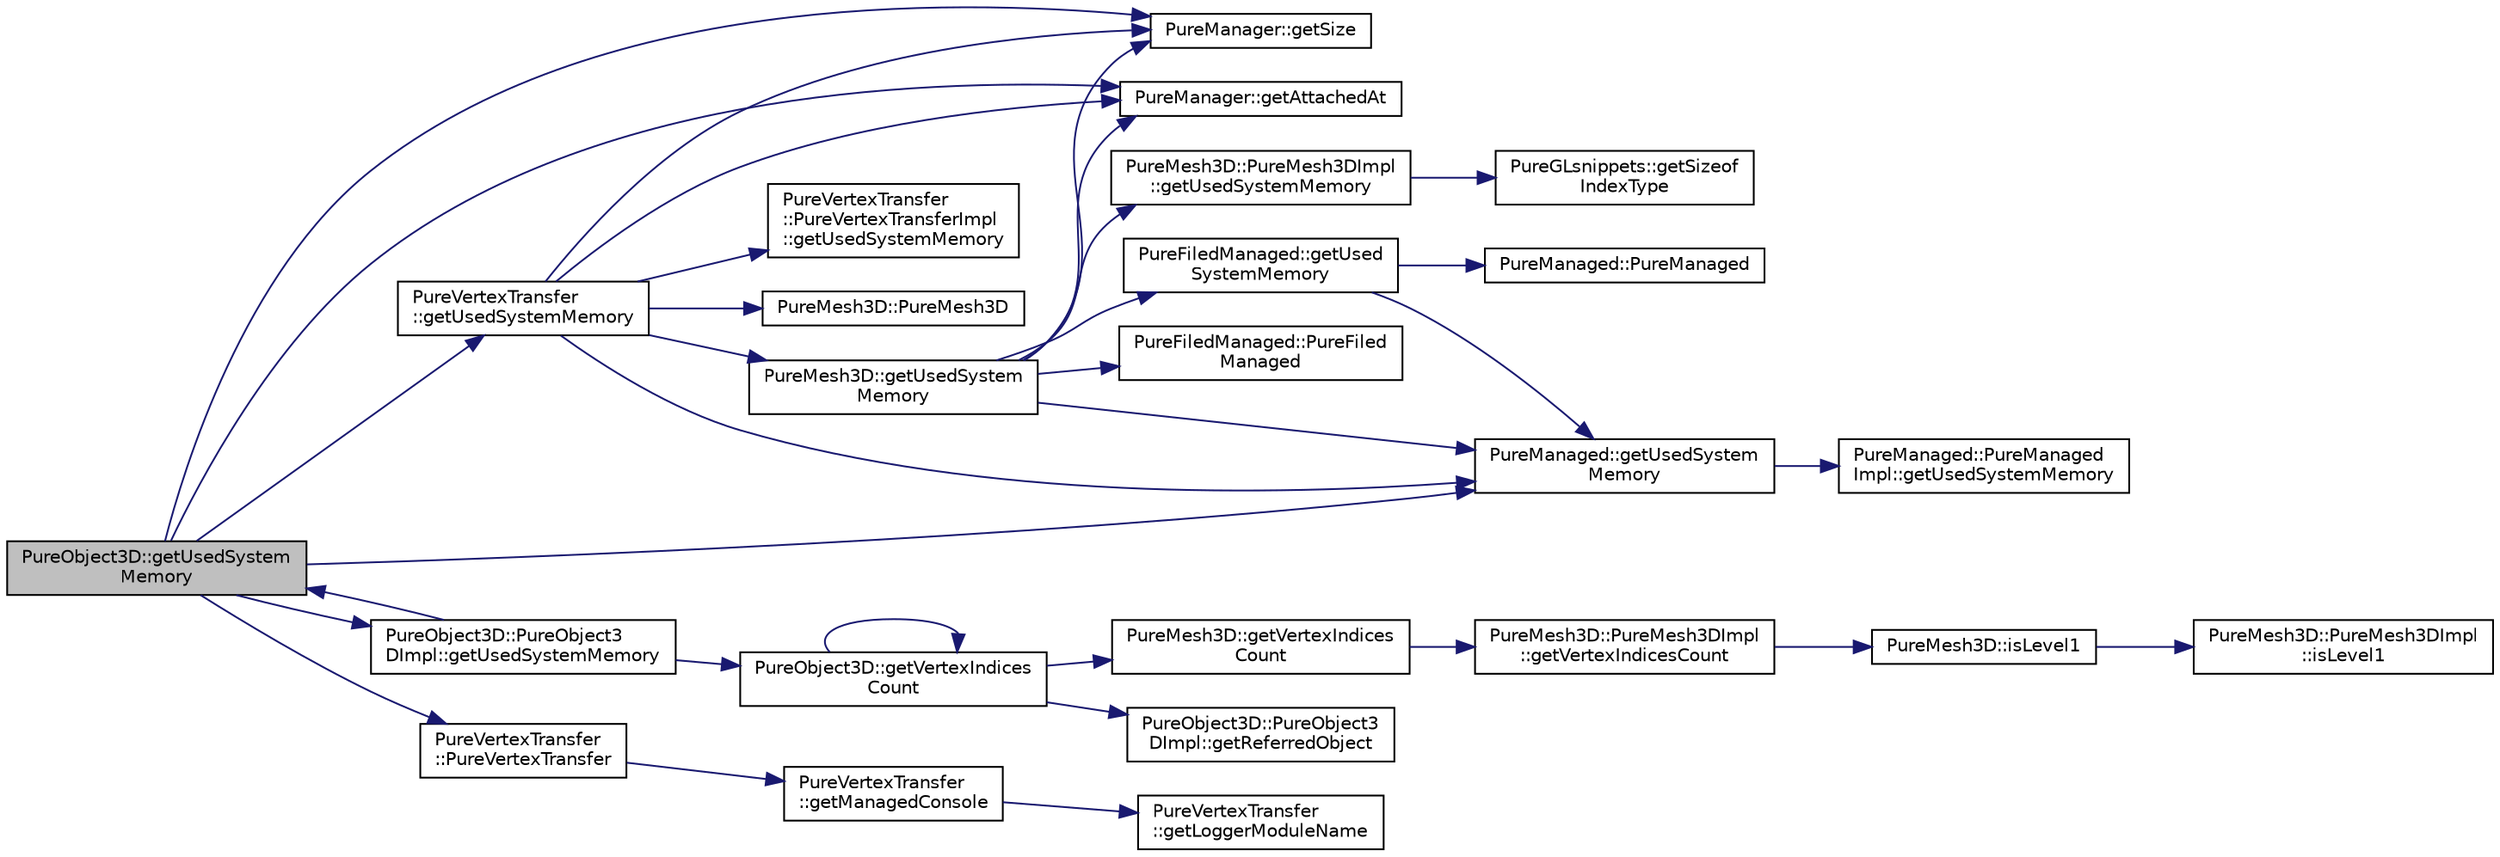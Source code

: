 digraph "PureObject3D::getUsedSystemMemory"
{
 // LATEX_PDF_SIZE
  edge [fontname="Helvetica",fontsize="10",labelfontname="Helvetica",labelfontsize="10"];
  node [fontname="Helvetica",fontsize="10",shape=record];
  rankdir="LR";
  Node1 [label="PureObject3D::getUsedSystem\lMemory",height=0.2,width=0.4,color="black", fillcolor="grey75", style="filled", fontcolor="black",tooltip="Gets the amount of allocated system memory."];
  Node1 -> Node2 [color="midnightblue",fontsize="10",style="solid",fontname="Helvetica"];
  Node2 [label="PureManager::getAttachedAt",height=0.2,width=0.4,color="black", fillcolor="white", style="filled",URL="$class_pure_manager.html#a9dc649f2708925167bec9d35c5cd1dac",tooltip="Gets the pointer to the managed at the given index."];
  Node1 -> Node3 [color="midnightblue",fontsize="10",style="solid",fontname="Helvetica"];
  Node3 [label="PureManager::getSize",height=0.2,width=0.4,color="black", fillcolor="white", style="filled",URL="$class_pure_manager.html#ab0e16425f31ab0363649bfacdecec94d",tooltip="Gets the number of allocated slots for managed objects; getSize() >= getCount()."];
  Node1 -> Node4 [color="midnightblue",fontsize="10",style="solid",fontname="Helvetica"];
  Node4 [label="PureVertexTransfer\l::getUsedSystemMemory",height=0.2,width=0.4,color="black", fillcolor="white", style="filled",URL="$class_pure_vertex_transfer.html#adc602020713b0c6d63aed65782502190",tooltip="Gets the amount of allocated system memory."];
  Node4 -> Node2 [color="midnightblue",fontsize="10",style="solid",fontname="Helvetica"];
  Node4 -> Node3 [color="midnightblue",fontsize="10",style="solid",fontname="Helvetica"];
  Node4 -> Node5 [color="midnightblue",fontsize="10",style="solid",fontname="Helvetica"];
  Node5 [label="PureMesh3D::getUsedSystem\lMemory",height=0.2,width=0.4,color="black", fillcolor="white", style="filled",URL="$class_pure_mesh3_d.html#a02e85abc104f77839713b31b3246a020",tooltip="Gets the amount of allocated system memory."];
  Node5 -> Node2 [color="midnightblue",fontsize="10",style="solid",fontname="Helvetica"];
  Node5 -> Node3 [color="midnightblue",fontsize="10",style="solid",fontname="Helvetica"];
  Node5 -> Node6 [color="midnightblue",fontsize="10",style="solid",fontname="Helvetica"];
  Node6 [label="PureFiledManaged::getUsed\lSystemMemory",height=0.2,width=0.4,color="black", fillcolor="white", style="filled",URL="$class_pure_filed_managed.html#ad924698687ad93461ea5d58aa7206599",tooltip="Gets the amount of allocated system memory for this managed."];
  Node6 -> Node7 [color="midnightblue",fontsize="10",style="solid",fontname="Helvetica"];
  Node7 [label="PureManaged::getUsedSystem\lMemory",height=0.2,width=0.4,color="black", fillcolor="white", style="filled",URL="$class_pure_managed.html#a65bca7190eb7ab828982b4c4f3651620",tooltip="Gets the amount of allocated system memory for this managed."];
  Node7 -> Node8 [color="midnightblue",fontsize="10",style="solid",fontname="Helvetica"];
  Node8 [label="PureManaged::PureManaged\lImpl::getUsedSystemMemory",height=0.2,width=0.4,color="black", fillcolor="white", style="filled",URL="$class_pure_managed_1_1_pure_managed_impl.html#a3586dd5d6a8543342f7814593d055b46",tooltip="Gets the amount of allocated system memory for this managed."];
  Node6 -> Node9 [color="midnightblue",fontsize="10",style="solid",fontname="Helvetica"];
  Node9 [label="PureManaged::PureManaged",height=0.2,width=0.4,color="black", fillcolor="white", style="filled",URL="$class_pure_managed.html#a054d9ce11a9a8af45d0907569875213e",tooltip=" "];
  Node5 -> Node7 [color="midnightblue",fontsize="10",style="solid",fontname="Helvetica"];
  Node5 -> Node10 [color="midnightblue",fontsize="10",style="solid",fontname="Helvetica"];
  Node10 [label="PureMesh3D::PureMesh3DImpl\l::getUsedSystemMemory",height=0.2,width=0.4,color="black", fillcolor="white", style="filled",URL="$class_pure_mesh3_d_1_1_pure_mesh3_d_impl.html#a97e1b4db8c170d1cfe5e9e7024949532",tooltip=" "];
  Node10 -> Node11 [color="midnightblue",fontsize="10",style="solid",fontname="Helvetica"];
  Node11 [label="PureGLsnippets::getSizeof\lIndexType",height=0.2,width=0.4,color="black", fillcolor="white", style="filled",URL="$class_pure_g_lsnippets.html#a31230932d123f7cd4816e34c2062ead7",tooltip="Returns the size in Bytes of the given OpenGL index type."];
  Node5 -> Node12 [color="midnightblue",fontsize="10",style="solid",fontname="Helvetica"];
  Node12 [label="PureFiledManaged::PureFiled\lManaged",height=0.2,width=0.4,color="black", fillcolor="white", style="filled",URL="$class_pure_filed_managed.html#a26bde2d228b825e89738dbc3675e99f4",tooltip=" "];
  Node4 -> Node7 [color="midnightblue",fontsize="10",style="solid",fontname="Helvetica"];
  Node4 -> Node13 [color="midnightblue",fontsize="10",style="solid",fontname="Helvetica"];
  Node13 [label="PureVertexTransfer\l::PureVertexTransferImpl\l::getUsedSystemMemory",height=0.2,width=0.4,color="black", fillcolor="white", style="filled",URL="$class_pure_vertex_transfer_1_1_pure_vertex_transfer_impl.html#a1396743511689a40454899348db3d940",tooltip=" "];
  Node4 -> Node14 [color="midnightblue",fontsize="10",style="solid",fontname="Helvetica"];
  Node14 [label="PureMesh3D::PureMesh3D",height=0.2,width=0.4,color="black", fillcolor="white", style="filled",URL="$class_pure_mesh3_d.html#a2d535fa5f411422006bdd8f1d2352436",tooltip="Only PureMesh3DManager creates it."];
  Node1 -> Node7 [color="midnightblue",fontsize="10",style="solid",fontname="Helvetica"];
  Node1 -> Node15 [color="midnightblue",fontsize="10",style="solid",fontname="Helvetica"];
  Node15 [label="PureObject3D::PureObject3\lDImpl::getUsedSystemMemory",height=0.2,width=0.4,color="black", fillcolor="white", style="filled",URL="$class_pure_object3_d_1_1_pure_object3_d_impl.html#a84f536260e95b3a50031c8f7ecea9e44",tooltip=" "];
  Node15 -> Node1 [color="midnightblue",fontsize="10",style="solid",fontname="Helvetica"];
  Node15 -> Node16 [color="midnightblue",fontsize="10",style="solid",fontname="Helvetica"];
  Node16 [label="PureObject3D::getVertexIndices\lCount",height=0.2,width=0.4,color="black", fillcolor="white", style="filled",URL="$class_pure_object3_d.html#aeb36f6b1c37d8715b79773cab8ac591e",tooltip="Gets the number of total vertex indices."];
  Node16 -> Node17 [color="midnightblue",fontsize="10",style="solid",fontname="Helvetica"];
  Node17 [label="PureObject3D::PureObject3\lDImpl::getReferredObject",height=0.2,width=0.4,color="black", fillcolor="white", style="filled",URL="$class_pure_object3_d_1_1_pure_object3_d_impl.html#a40d9f6688f4f5c505ca45cb476c36eec",tooltip=" "];
  Node16 -> Node18 [color="midnightblue",fontsize="10",style="solid",fontname="Helvetica"];
  Node18 [label="PureMesh3D::getVertexIndices\lCount",height=0.2,width=0.4,color="black", fillcolor="white", style="filled",URL="$class_pure_mesh3_d.html#a93642a1526f1150a42da2d968a3950ae",tooltip="Gets the number of total vertex indices."];
  Node18 -> Node19 [color="midnightblue",fontsize="10",style="solid",fontname="Helvetica"];
  Node19 [label="PureMesh3D::PureMesh3DImpl\l::getVertexIndicesCount",height=0.2,width=0.4,color="black", fillcolor="white", style="filled",URL="$class_pure_mesh3_d_1_1_pure_mesh3_d_impl.html#a889e15de6b6c046fbe987b4d3a2d8655",tooltip=" "];
  Node19 -> Node20 [color="midnightblue",fontsize="10",style="solid",fontname="Helvetica"];
  Node20 [label="PureMesh3D::isLevel1",height=0.2,width=0.4,color="black", fillcolor="white", style="filled",URL="$class_pure_mesh3_d.html#a5994d09a83ab409a273eeffff3d6b105",tooltip="Tells if the mesh is a level-1 parent mesh."];
  Node20 -> Node21 [color="midnightblue",fontsize="10",style="solid",fontname="Helvetica"];
  Node21 [label="PureMesh3D::PureMesh3DImpl\l::isLevel1",height=0.2,width=0.4,color="black", fillcolor="white", style="filled",URL="$class_pure_mesh3_d_1_1_pure_mesh3_d_impl.html#affd18ce4e5530fc032f1eb2d5c03c689",tooltip=" "];
  Node16 -> Node16 [color="midnightblue",fontsize="10",style="solid",fontname="Helvetica"];
  Node1 -> Node22 [color="midnightblue",fontsize="10",style="solid",fontname="Helvetica"];
  Node22 [label="PureVertexTransfer\l::PureVertexTransfer",height=0.2,width=0.4,color="black", fillcolor="white", style="filled",URL="$class_pure_vertex_transfer.html#ac633ac8f4f2e3a9405119a65a8940e96",tooltip=" "];
  Node22 -> Node23 [color="midnightblue",fontsize="10",style="solid",fontname="Helvetica"];
  Node23 [label="PureVertexTransfer\l::getManagedConsole",height=0.2,width=0.4,color="black", fillcolor="white", style="filled",URL="$class_pure_vertex_transfer.html#aea6371962f203bff8445b911e36cf7c3",tooltip="Returns access to console preset with logger module name as this class."];
  Node23 -> Node24 [color="midnightblue",fontsize="10",style="solid",fontname="Helvetica"];
  Node24 [label="PureVertexTransfer\l::getLoggerModuleName",height=0.2,width=0.4,color="black", fillcolor="white", style="filled",URL="$class_pure_vertex_transfer.html#a4cadf482f96150b959010d9c68d04486",tooltip="Returns the logger module name of this class."];
}
